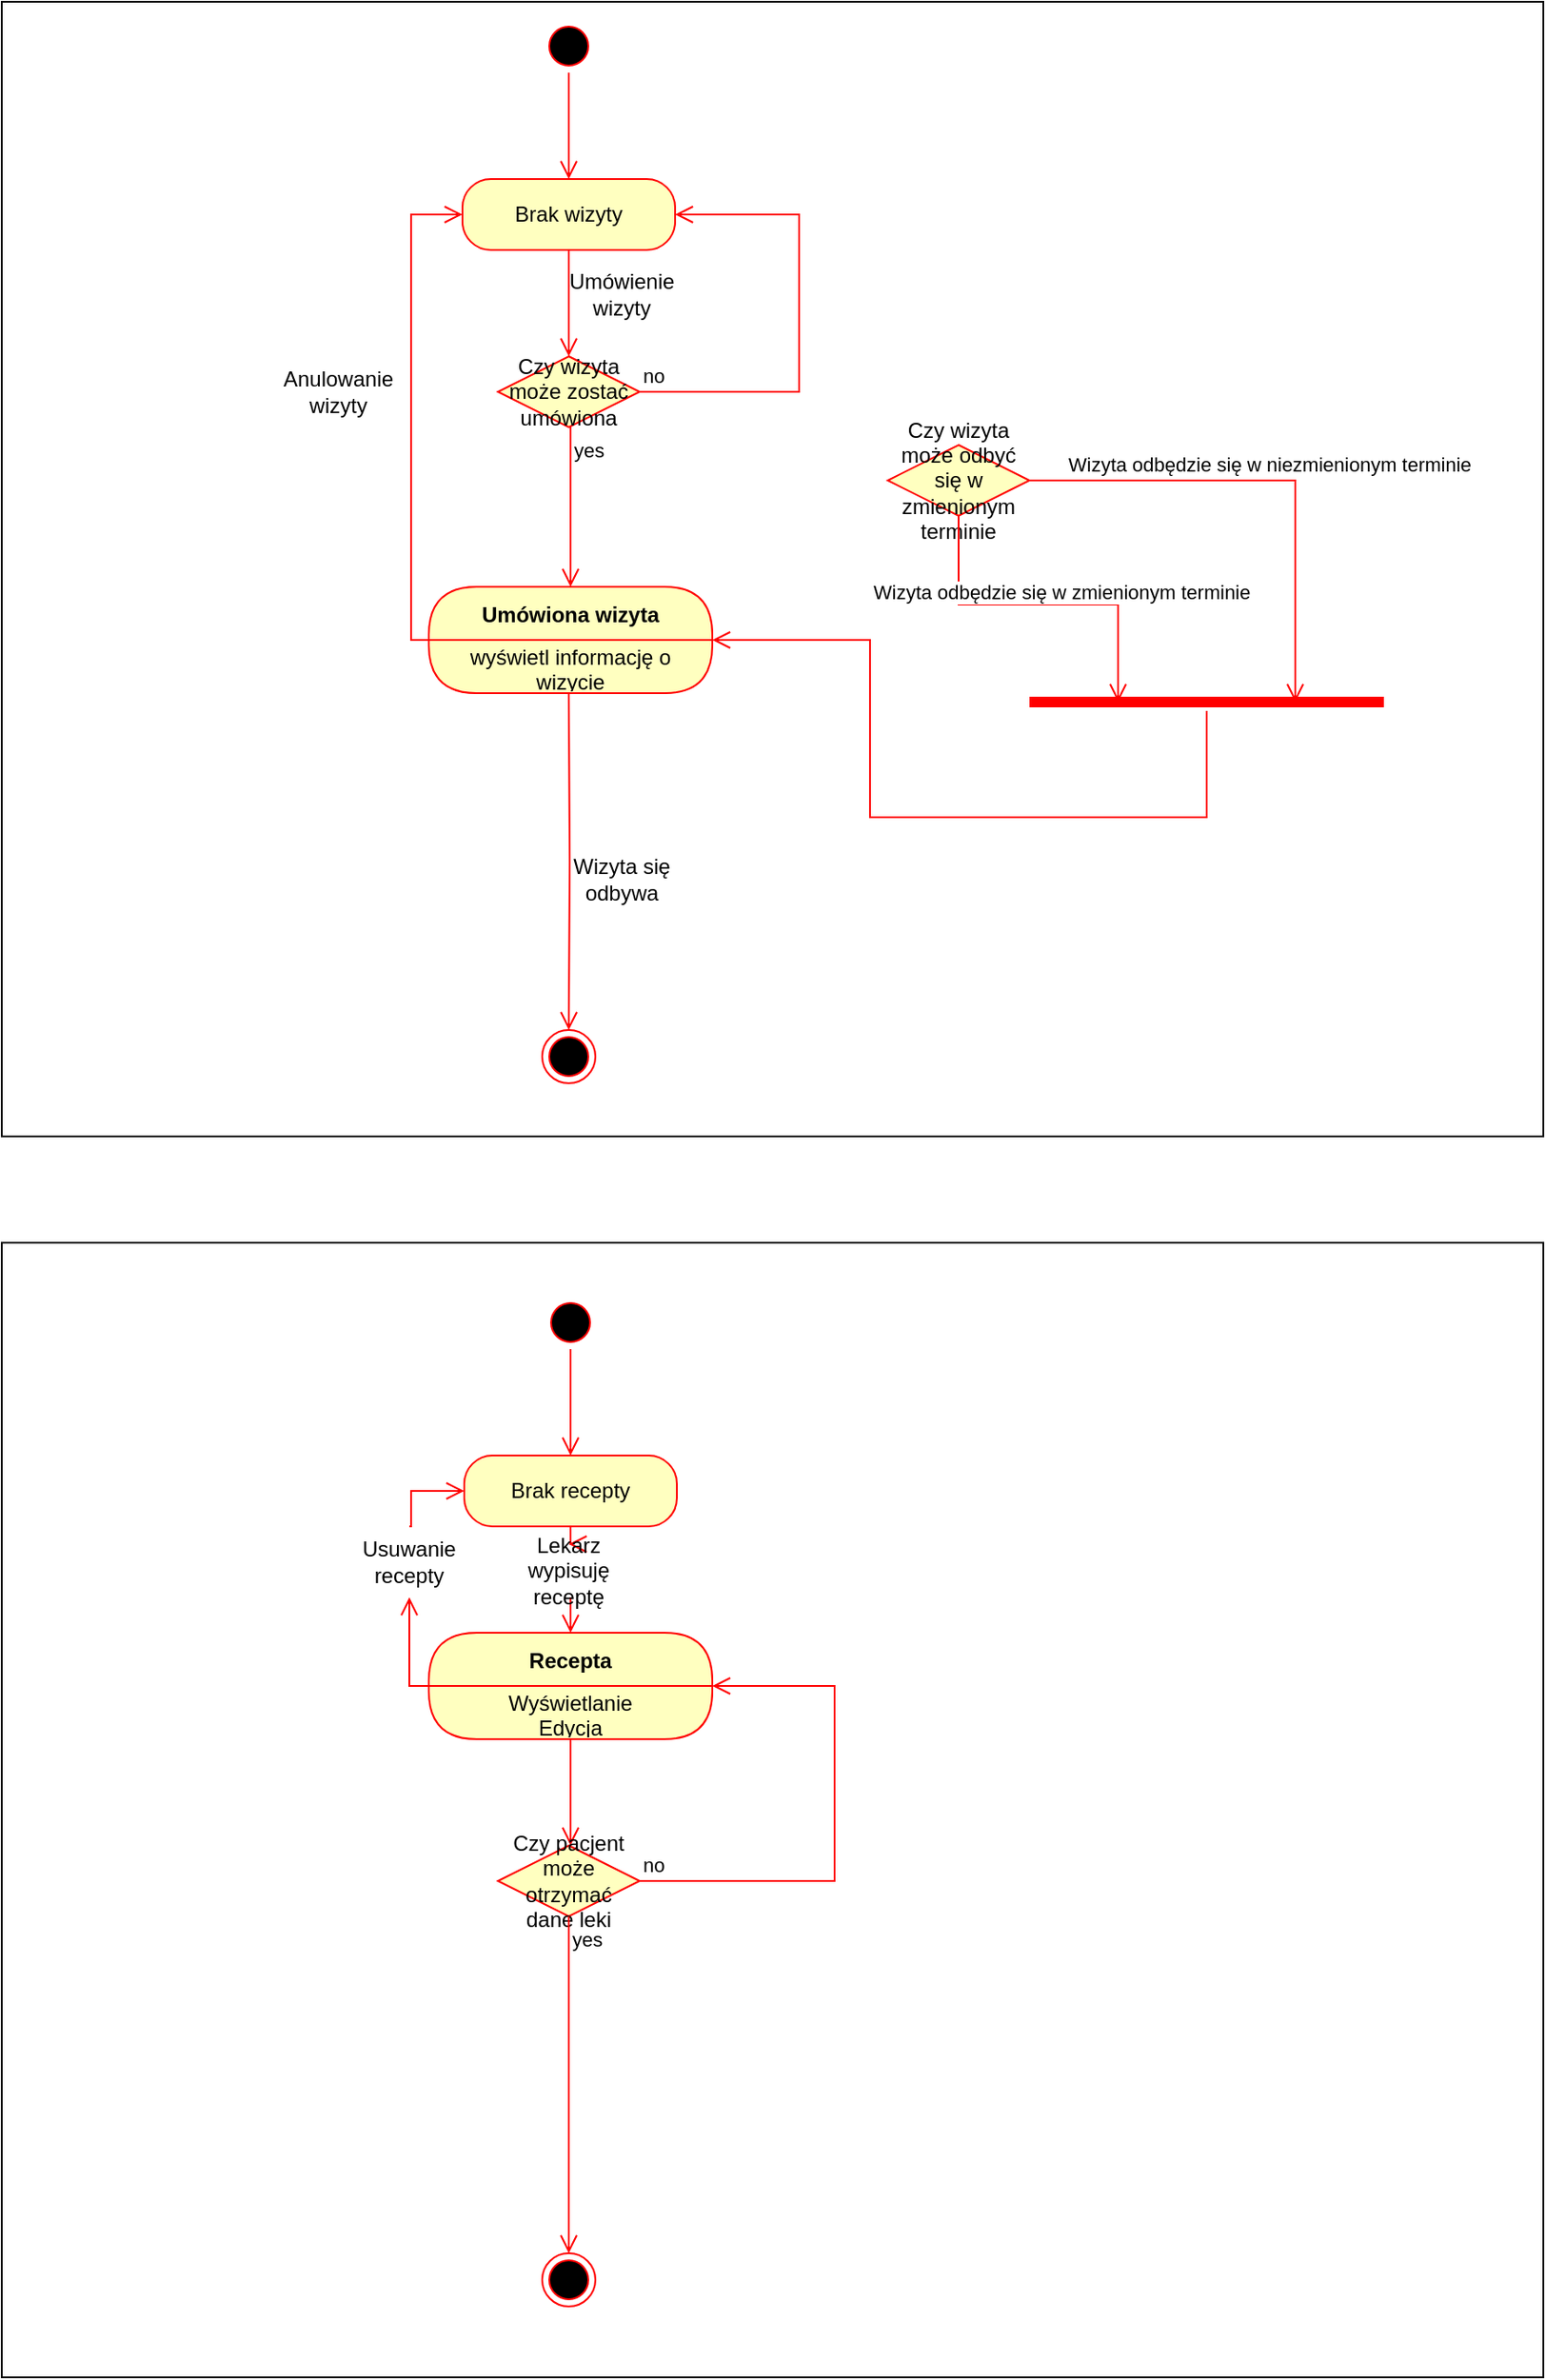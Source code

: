 <mxfile version="21.3.4" type="device">
  <diagram name="Strona-1" id="AQIhLeFWpT1sZrPrkU_v">
    <mxGraphModel dx="1394" dy="758" grid="1" gridSize="10" guides="1" tooltips="1" connect="1" arrows="1" fold="1" page="1" pageScale="1" pageWidth="1654" pageHeight="2336" math="0" shadow="0">
      <root>
        <mxCell id="0" />
        <mxCell id="1" parent="0" />
        <mxCell id="9Vq4Pke4y5-Xzi2euKFb-1" value="" style="rounded=0;whiteSpace=wrap;html=1;" vertex="1" parent="1">
          <mxGeometry x="400" y="60" width="870" height="640" as="geometry" />
        </mxCell>
        <mxCell id="9Vq4Pke4y5-Xzi2euKFb-2" value="" style="ellipse;html=1;shape=startState;fillColor=#000000;strokeColor=#ff0000;" vertex="1" parent="1">
          <mxGeometry x="705" y="70" width="30" height="30" as="geometry" />
        </mxCell>
        <mxCell id="9Vq4Pke4y5-Xzi2euKFb-3" value="" style="edgeStyle=orthogonalEdgeStyle;html=1;verticalAlign=bottom;endArrow=open;endSize=8;strokeColor=#ff0000;rounded=0;" edge="1" source="9Vq4Pke4y5-Xzi2euKFb-2" parent="1">
          <mxGeometry relative="1" as="geometry">
            <mxPoint x="720" y="160" as="targetPoint" />
          </mxGeometry>
        </mxCell>
        <mxCell id="9Vq4Pke4y5-Xzi2euKFb-4" value="" style="ellipse;html=1;shape=endState;fillColor=#000000;strokeColor=#ff0000;" vertex="1" parent="1">
          <mxGeometry x="705" y="640" width="30" height="30" as="geometry" />
        </mxCell>
        <mxCell id="9Vq4Pke4y5-Xzi2euKFb-5" value="Brak wizyty" style="rounded=1;whiteSpace=wrap;html=1;arcSize=40;fontColor=#000000;fillColor=#ffffc0;strokeColor=#ff0000;" vertex="1" parent="1">
          <mxGeometry x="660" y="160" width="120" height="40" as="geometry" />
        </mxCell>
        <mxCell id="9Vq4Pke4y5-Xzi2euKFb-6" value="" style="edgeStyle=orthogonalEdgeStyle;html=1;verticalAlign=bottom;endArrow=open;endSize=8;strokeColor=#ff0000;rounded=0;" edge="1" source="9Vq4Pke4y5-Xzi2euKFb-5" parent="1">
          <mxGeometry relative="1" as="geometry">
            <mxPoint x="720" y="260" as="targetPoint" />
          </mxGeometry>
        </mxCell>
        <mxCell id="9Vq4Pke4y5-Xzi2euKFb-7" value="Umówiona wizyta" style="swimlane;fontStyle=1;align=center;verticalAlign=middle;childLayout=stackLayout;horizontal=1;startSize=30;horizontalStack=0;resizeParent=0;resizeLast=1;container=0;fontColor=#000000;collapsible=0;rounded=1;arcSize=30;strokeColor=#ff0000;fillColor=#ffffc0;swimlaneFillColor=#ffffc0;dropTarget=0;" vertex="1" parent="1">
          <mxGeometry x="641" y="390" width="160" height="60" as="geometry" />
        </mxCell>
        <mxCell id="9Vq4Pke4y5-Xzi2euKFb-8" value="wyświetl informację o wizycie" style="text;html=1;strokeColor=none;fillColor=none;align=center;verticalAlign=middle;spacingLeft=4;spacingRight=4;whiteSpace=wrap;overflow=hidden;rotatable=0;fontColor=#000000;" vertex="1" parent="9Vq4Pke4y5-Xzi2euKFb-7">
          <mxGeometry y="30" width="160" height="30" as="geometry" />
        </mxCell>
        <mxCell id="9Vq4Pke4y5-Xzi2euKFb-9" value="" style="edgeStyle=orthogonalEdgeStyle;html=1;verticalAlign=bottom;endArrow=open;endSize=8;strokeColor=#ff0000;rounded=0;entryX=0.5;entryY=0;entryDx=0;entryDy=0;" edge="1" parent="1" target="9Vq4Pke4y5-Xzi2euKFb-4">
          <mxGeometry relative="1" as="geometry">
            <mxPoint x="720" y="510" as="targetPoint" />
            <mxPoint x="720" y="450" as="sourcePoint" />
            <Array as="points" />
          </mxGeometry>
        </mxCell>
        <mxCell id="9Vq4Pke4y5-Xzi2euKFb-10" value="" style="edgeStyle=orthogonalEdgeStyle;html=1;verticalAlign=bottom;endArrow=open;endSize=8;strokeColor=#ff0000;rounded=0;exitX=0;exitY=0.5;exitDx=0;exitDy=0;entryX=0;entryY=0.5;entryDx=0;entryDy=0;" edge="1" parent="1" source="9Vq4Pke4y5-Xzi2euKFb-7" target="9Vq4Pke4y5-Xzi2euKFb-5">
          <mxGeometry relative="1" as="geometry">
            <mxPoint x="835" y="700" as="targetPoint" />
            <mxPoint x="550" y="190" as="sourcePoint" />
            <Array as="points" />
          </mxGeometry>
        </mxCell>
        <mxCell id="9Vq4Pke4y5-Xzi2euKFb-11" value="Anulowanie wizyty" style="text;html=1;strokeColor=none;fillColor=none;align=center;verticalAlign=middle;whiteSpace=wrap;rounded=0;" vertex="1" parent="1">
          <mxGeometry x="560" y="265" width="60" height="30" as="geometry" />
        </mxCell>
        <mxCell id="9Vq4Pke4y5-Xzi2euKFb-12" value="Czy wizyta może zostać umówiona" style="rhombus;whiteSpace=wrap;html=1;fontColor=#000000;fillColor=#ffffc0;strokeColor=#ff0000;" vertex="1" parent="1">
          <mxGeometry x="680" y="260" width="80" height="40" as="geometry" />
        </mxCell>
        <mxCell id="9Vq4Pke4y5-Xzi2euKFb-13" value="no" style="edgeStyle=orthogonalEdgeStyle;html=1;align=left;verticalAlign=bottom;endArrow=open;endSize=8;strokeColor=#ff0000;rounded=0;entryX=1;entryY=0.5;entryDx=0;entryDy=0;" edge="1" source="9Vq4Pke4y5-Xzi2euKFb-12" parent="1" target="9Vq4Pke4y5-Xzi2euKFb-5">
          <mxGeometry x="-1" relative="1" as="geometry">
            <mxPoint x="860" y="280" as="targetPoint" />
            <Array as="points">
              <mxPoint x="850" y="280" />
              <mxPoint x="850" y="180" />
            </Array>
          </mxGeometry>
        </mxCell>
        <mxCell id="9Vq4Pke4y5-Xzi2euKFb-14" value="yes" style="edgeStyle=orthogonalEdgeStyle;html=1;align=left;verticalAlign=top;endArrow=open;endSize=8;strokeColor=#ff0000;rounded=0;entryX=0.5;entryY=0;entryDx=0;entryDy=0;" edge="1" source="9Vq4Pke4y5-Xzi2euKFb-12" parent="1" target="9Vq4Pke4y5-Xzi2euKFb-7">
          <mxGeometry x="-1" relative="1" as="geometry">
            <mxPoint x="720" y="360" as="targetPoint" />
            <Array as="points">
              <mxPoint x="721" y="340" />
              <mxPoint x="721" y="340" />
            </Array>
          </mxGeometry>
        </mxCell>
        <mxCell id="9Vq4Pke4y5-Xzi2euKFb-15" value="Umówienie wizyty" style="text;html=1;strokeColor=none;fillColor=none;align=center;verticalAlign=middle;whiteSpace=wrap;rounded=0;" vertex="1" parent="1">
          <mxGeometry x="720" y="210" width="60" height="30" as="geometry" />
        </mxCell>
        <mxCell id="9Vq4Pke4y5-Xzi2euKFb-18" value="Wizyta się odbywa" style="text;html=1;strokeColor=none;fillColor=none;align=center;verticalAlign=middle;whiteSpace=wrap;rounded=0;" vertex="1" parent="1">
          <mxGeometry x="720" y="540" width="60" height="30" as="geometry" />
        </mxCell>
        <mxCell id="9Vq4Pke4y5-Xzi2euKFb-19" value="Czy wizyta może odbyć się w zmienionym terminie" style="rhombus;whiteSpace=wrap;html=1;fontColor=#000000;fillColor=#ffffc0;strokeColor=#ff0000;" vertex="1" parent="1">
          <mxGeometry x="900" y="310" width="80" height="40" as="geometry" />
        </mxCell>
        <mxCell id="9Vq4Pke4y5-Xzi2euKFb-20" value="Wizyta odbędzie się w niezmienionym terminie" style="edgeStyle=orthogonalEdgeStyle;html=1;align=left;verticalAlign=bottom;endArrow=open;endSize=8;strokeColor=#ff0000;rounded=0;entryX=0.75;entryY=0.5;entryDx=0;entryDy=0;entryPerimeter=0;" edge="1" source="9Vq4Pke4y5-Xzi2euKFb-19" parent="1" target="9Vq4Pke4y5-Xzi2euKFb-22">
          <mxGeometry x="-0.854" relative="1" as="geometry">
            <mxPoint x="1080" y="330" as="targetPoint" />
            <Array as="points">
              <mxPoint x="1130" y="330" />
            </Array>
            <mxPoint as="offset" />
          </mxGeometry>
        </mxCell>
        <mxCell id="9Vq4Pke4y5-Xzi2euKFb-21" value="Wizyta odbędzie się w zmienionym terminie" style="edgeStyle=orthogonalEdgeStyle;html=1;align=left;verticalAlign=top;endArrow=open;endSize=8;strokeColor=#ff0000;rounded=0;entryX=0.25;entryY=0.5;entryDx=0;entryDy=0;entryPerimeter=0;" edge="1" source="9Vq4Pke4y5-Xzi2euKFb-19" parent="1" target="9Vq4Pke4y5-Xzi2euKFb-22">
          <mxGeometry x="-0.692" y="-50" relative="1" as="geometry">
            <mxPoint x="940" y="410" as="targetPoint" />
            <mxPoint as="offset" />
          </mxGeometry>
        </mxCell>
        <mxCell id="9Vq4Pke4y5-Xzi2euKFb-22" value="" style="shape=line;html=1;strokeWidth=6;strokeColor=#ff0000;" vertex="1" parent="1">
          <mxGeometry x="980" y="450" width="200" height="10" as="geometry" />
        </mxCell>
        <mxCell id="9Vq4Pke4y5-Xzi2euKFb-23" value="" style="edgeStyle=orthogonalEdgeStyle;html=1;verticalAlign=bottom;endArrow=open;endSize=8;strokeColor=#ff0000;rounded=0;entryX=1;entryY=0;entryDx=0;entryDy=0;" edge="1" source="9Vq4Pke4y5-Xzi2euKFb-22" parent="1" target="9Vq4Pke4y5-Xzi2euKFb-8">
          <mxGeometry relative="1" as="geometry">
            <mxPoint x="1080" y="530" as="targetPoint" />
            <Array as="points">
              <mxPoint x="1080" y="520" />
              <mxPoint x="890" y="520" />
              <mxPoint x="890" y="420" />
            </Array>
          </mxGeometry>
        </mxCell>
        <mxCell id="9Vq4Pke4y5-Xzi2euKFb-24" value="" style="rounded=0;whiteSpace=wrap;html=1;" vertex="1" parent="1">
          <mxGeometry x="400" y="760" width="870" height="640" as="geometry" />
        </mxCell>
        <mxCell id="9Vq4Pke4y5-Xzi2euKFb-26" value="" style="ellipse;html=1;shape=endState;fillColor=#000000;strokeColor=#ff0000;" vertex="1" parent="1">
          <mxGeometry x="705" y="1330" width="30" height="30" as="geometry" />
        </mxCell>
        <mxCell id="9Vq4Pke4y5-Xzi2euKFb-27" value="" style="ellipse;html=1;shape=startState;fillColor=#000000;strokeColor=#ff0000;" vertex="1" parent="1">
          <mxGeometry x="706" y="790" width="30" height="30" as="geometry" />
        </mxCell>
        <mxCell id="9Vq4Pke4y5-Xzi2euKFb-28" value="" style="edgeStyle=orthogonalEdgeStyle;html=1;verticalAlign=bottom;endArrow=open;endSize=8;strokeColor=#ff0000;rounded=0;" edge="1" source="9Vq4Pke4y5-Xzi2euKFb-27" parent="1">
          <mxGeometry relative="1" as="geometry">
            <mxPoint x="721" y="880" as="targetPoint" />
          </mxGeometry>
        </mxCell>
        <mxCell id="9Vq4Pke4y5-Xzi2euKFb-29" value="Brak recepty" style="rounded=1;whiteSpace=wrap;html=1;arcSize=40;fontColor=#000000;fillColor=#ffffc0;strokeColor=#ff0000;" vertex="1" parent="1">
          <mxGeometry x="661" y="880" width="120" height="40" as="geometry" />
        </mxCell>
        <mxCell id="9Vq4Pke4y5-Xzi2euKFb-30" value="" style="edgeStyle=orthogonalEdgeStyle;html=1;verticalAlign=bottom;endArrow=open;endSize=8;strokeColor=#ff0000;rounded=0;entryX=0.5;entryY=0;entryDx=0;entryDy=0;" edge="1" source="9Vq4Pke4y5-Xzi2euKFb-31" parent="1" target="9Vq4Pke4y5-Xzi2euKFb-33">
          <mxGeometry relative="1" as="geometry">
            <mxPoint x="721" y="980" as="targetPoint" />
            <Array as="points">
              <mxPoint x="721" y="970" />
              <mxPoint x="721" y="970" />
            </Array>
          </mxGeometry>
        </mxCell>
        <mxCell id="9Vq4Pke4y5-Xzi2euKFb-32" value="" style="edgeStyle=orthogonalEdgeStyle;html=1;verticalAlign=bottom;endArrow=open;endSize=8;strokeColor=#ff0000;rounded=0;" edge="1" parent="1" source="9Vq4Pke4y5-Xzi2euKFb-29" target="9Vq4Pke4y5-Xzi2euKFb-31">
          <mxGeometry relative="1" as="geometry">
            <mxPoint x="721" y="980" as="targetPoint" />
            <mxPoint x="721" y="920" as="sourcePoint" />
          </mxGeometry>
        </mxCell>
        <mxCell id="9Vq4Pke4y5-Xzi2euKFb-31" value="Lekarz wypisuję receptę" style="text;html=1;strokeColor=none;fillColor=none;align=center;verticalAlign=middle;whiteSpace=wrap;rounded=0;" vertex="1" parent="1">
          <mxGeometry x="690" y="930" width="60" height="30" as="geometry" />
        </mxCell>
        <mxCell id="9Vq4Pke4y5-Xzi2euKFb-33" value="Recepta" style="swimlane;fontStyle=1;align=center;verticalAlign=middle;childLayout=stackLayout;horizontal=1;startSize=30;horizontalStack=0;resizeParent=0;resizeLast=1;container=0;fontColor=#000000;collapsible=0;rounded=1;arcSize=30;strokeColor=#ff0000;fillColor=#ffffc0;swimlaneFillColor=#ffffc0;dropTarget=0;" vertex="1" parent="1">
          <mxGeometry x="641" y="980" width="160" height="60" as="geometry" />
        </mxCell>
        <mxCell id="9Vq4Pke4y5-Xzi2euKFb-34" value="Wyświetlanie&lt;br&gt;Edycja" style="text;html=1;strokeColor=none;fillColor=none;align=center;verticalAlign=middle;spacingLeft=4;spacingRight=4;whiteSpace=wrap;overflow=hidden;rotatable=0;fontColor=#000000;" vertex="1" parent="9Vq4Pke4y5-Xzi2euKFb-33">
          <mxGeometry y="30" width="160" height="30" as="geometry" />
        </mxCell>
        <mxCell id="9Vq4Pke4y5-Xzi2euKFb-35" value="" style="edgeStyle=orthogonalEdgeStyle;html=1;verticalAlign=bottom;endArrow=open;endSize=8;strokeColor=#ff0000;rounded=0;" edge="1" source="9Vq4Pke4y5-Xzi2euKFb-33" parent="1">
          <mxGeometry relative="1" as="geometry">
            <mxPoint x="721" y="1100" as="targetPoint" />
          </mxGeometry>
        </mxCell>
        <mxCell id="9Vq4Pke4y5-Xzi2euKFb-36" value="Czy pacjent może otrzymać dane leki" style="rhombus;whiteSpace=wrap;html=1;fontColor=#000000;fillColor=#ffffc0;strokeColor=#ff0000;" vertex="1" parent="1">
          <mxGeometry x="680" y="1100" width="80" height="40" as="geometry" />
        </mxCell>
        <mxCell id="9Vq4Pke4y5-Xzi2euKFb-37" value="no" style="edgeStyle=orthogonalEdgeStyle;html=1;align=left;verticalAlign=bottom;endArrow=open;endSize=8;strokeColor=#ff0000;rounded=0;entryX=1;entryY=0;entryDx=0;entryDy=0;" edge="1" source="9Vq4Pke4y5-Xzi2euKFb-36" parent="1" target="9Vq4Pke4y5-Xzi2euKFb-34">
          <mxGeometry x="-1" relative="1" as="geometry">
            <mxPoint x="860" y="1120" as="targetPoint" />
            <Array as="points">
              <mxPoint x="870" y="1120" />
              <mxPoint x="870" y="1010" />
            </Array>
          </mxGeometry>
        </mxCell>
        <mxCell id="9Vq4Pke4y5-Xzi2euKFb-38" value="yes" style="edgeStyle=orthogonalEdgeStyle;html=1;align=left;verticalAlign=top;endArrow=open;endSize=8;strokeColor=#ff0000;rounded=0;" edge="1" source="9Vq4Pke4y5-Xzi2euKFb-36" parent="1" target="9Vq4Pke4y5-Xzi2euKFb-26">
          <mxGeometry x="-1" relative="1" as="geometry">
            <mxPoint x="720" y="1200" as="targetPoint" />
          </mxGeometry>
        </mxCell>
        <mxCell id="9Vq4Pke4y5-Xzi2euKFb-39" value="" style="edgeStyle=orthogonalEdgeStyle;html=1;verticalAlign=bottom;endArrow=open;endSize=8;strokeColor=#ff0000;rounded=0;exitX=0.5;exitY=0;exitDx=0;exitDy=0;entryX=0;entryY=0.5;entryDx=0;entryDy=0;" edge="1" parent="1" source="9Vq4Pke4y5-Xzi2euKFb-40" target="9Vq4Pke4y5-Xzi2euKFb-29">
          <mxGeometry relative="1" as="geometry">
            <mxPoint x="731" y="1110" as="targetPoint" />
            <mxPoint x="731" y="1050" as="sourcePoint" />
            <Array as="points">
              <mxPoint x="631" y="920" />
              <mxPoint x="631" y="900" />
            </Array>
          </mxGeometry>
        </mxCell>
        <mxCell id="9Vq4Pke4y5-Xzi2euKFb-43" value="" style="edgeStyle=orthogonalEdgeStyle;html=1;verticalAlign=bottom;endArrow=open;endSize=8;strokeColor=#ff0000;rounded=0;exitX=0;exitY=0;exitDx=0;exitDy=0;entryX=0.5;entryY=1;entryDx=0;entryDy=0;" edge="1" parent="1" source="9Vq4Pke4y5-Xzi2euKFb-34" target="9Vq4Pke4y5-Xzi2euKFb-40">
          <mxGeometry relative="1" as="geometry">
            <mxPoint x="661" y="900" as="targetPoint" />
            <mxPoint x="641" y="1010" as="sourcePoint" />
            <Array as="points">
              <mxPoint x="630" y="1010" />
            </Array>
          </mxGeometry>
        </mxCell>
        <mxCell id="9Vq4Pke4y5-Xzi2euKFb-40" value="Usuwanie recepty" style="text;html=1;strokeColor=none;fillColor=none;align=center;verticalAlign=middle;whiteSpace=wrap;rounded=0;rotation=0;" vertex="1" parent="1">
          <mxGeometry x="600" y="920" width="60" height="40" as="geometry" />
        </mxCell>
      </root>
    </mxGraphModel>
  </diagram>
</mxfile>
